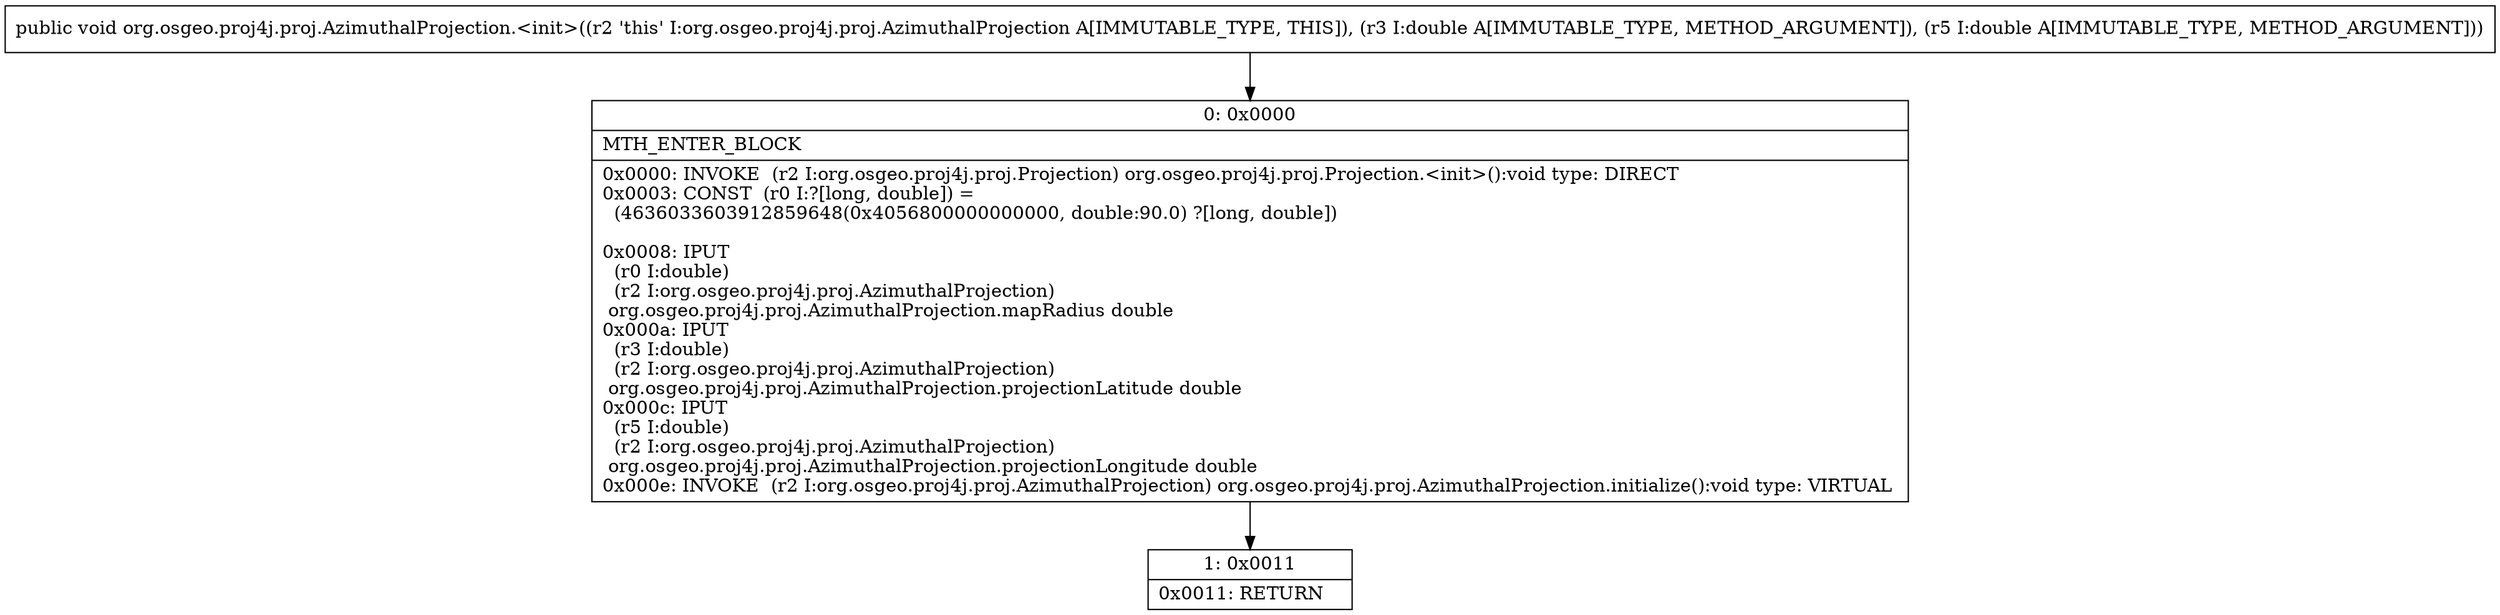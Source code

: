 digraph "CFG fororg.osgeo.proj4j.proj.AzimuthalProjection.\<init\>(DD)V" {
Node_0 [shape=record,label="{0\:\ 0x0000|MTH_ENTER_BLOCK\l|0x0000: INVOKE  (r2 I:org.osgeo.proj4j.proj.Projection) org.osgeo.proj4j.proj.Projection.\<init\>():void type: DIRECT \l0x0003: CONST  (r0 I:?[long, double]) = \l  (4636033603912859648(0x4056800000000000, double:90.0) ?[long, double])\l \l0x0008: IPUT  \l  (r0 I:double)\l  (r2 I:org.osgeo.proj4j.proj.AzimuthalProjection)\l org.osgeo.proj4j.proj.AzimuthalProjection.mapRadius double \l0x000a: IPUT  \l  (r3 I:double)\l  (r2 I:org.osgeo.proj4j.proj.AzimuthalProjection)\l org.osgeo.proj4j.proj.AzimuthalProjection.projectionLatitude double \l0x000c: IPUT  \l  (r5 I:double)\l  (r2 I:org.osgeo.proj4j.proj.AzimuthalProjection)\l org.osgeo.proj4j.proj.AzimuthalProjection.projectionLongitude double \l0x000e: INVOKE  (r2 I:org.osgeo.proj4j.proj.AzimuthalProjection) org.osgeo.proj4j.proj.AzimuthalProjection.initialize():void type: VIRTUAL \l}"];
Node_1 [shape=record,label="{1\:\ 0x0011|0x0011: RETURN   \l}"];
MethodNode[shape=record,label="{public void org.osgeo.proj4j.proj.AzimuthalProjection.\<init\>((r2 'this' I:org.osgeo.proj4j.proj.AzimuthalProjection A[IMMUTABLE_TYPE, THIS]), (r3 I:double A[IMMUTABLE_TYPE, METHOD_ARGUMENT]), (r5 I:double A[IMMUTABLE_TYPE, METHOD_ARGUMENT])) }"];
MethodNode -> Node_0;
Node_0 -> Node_1;
}

